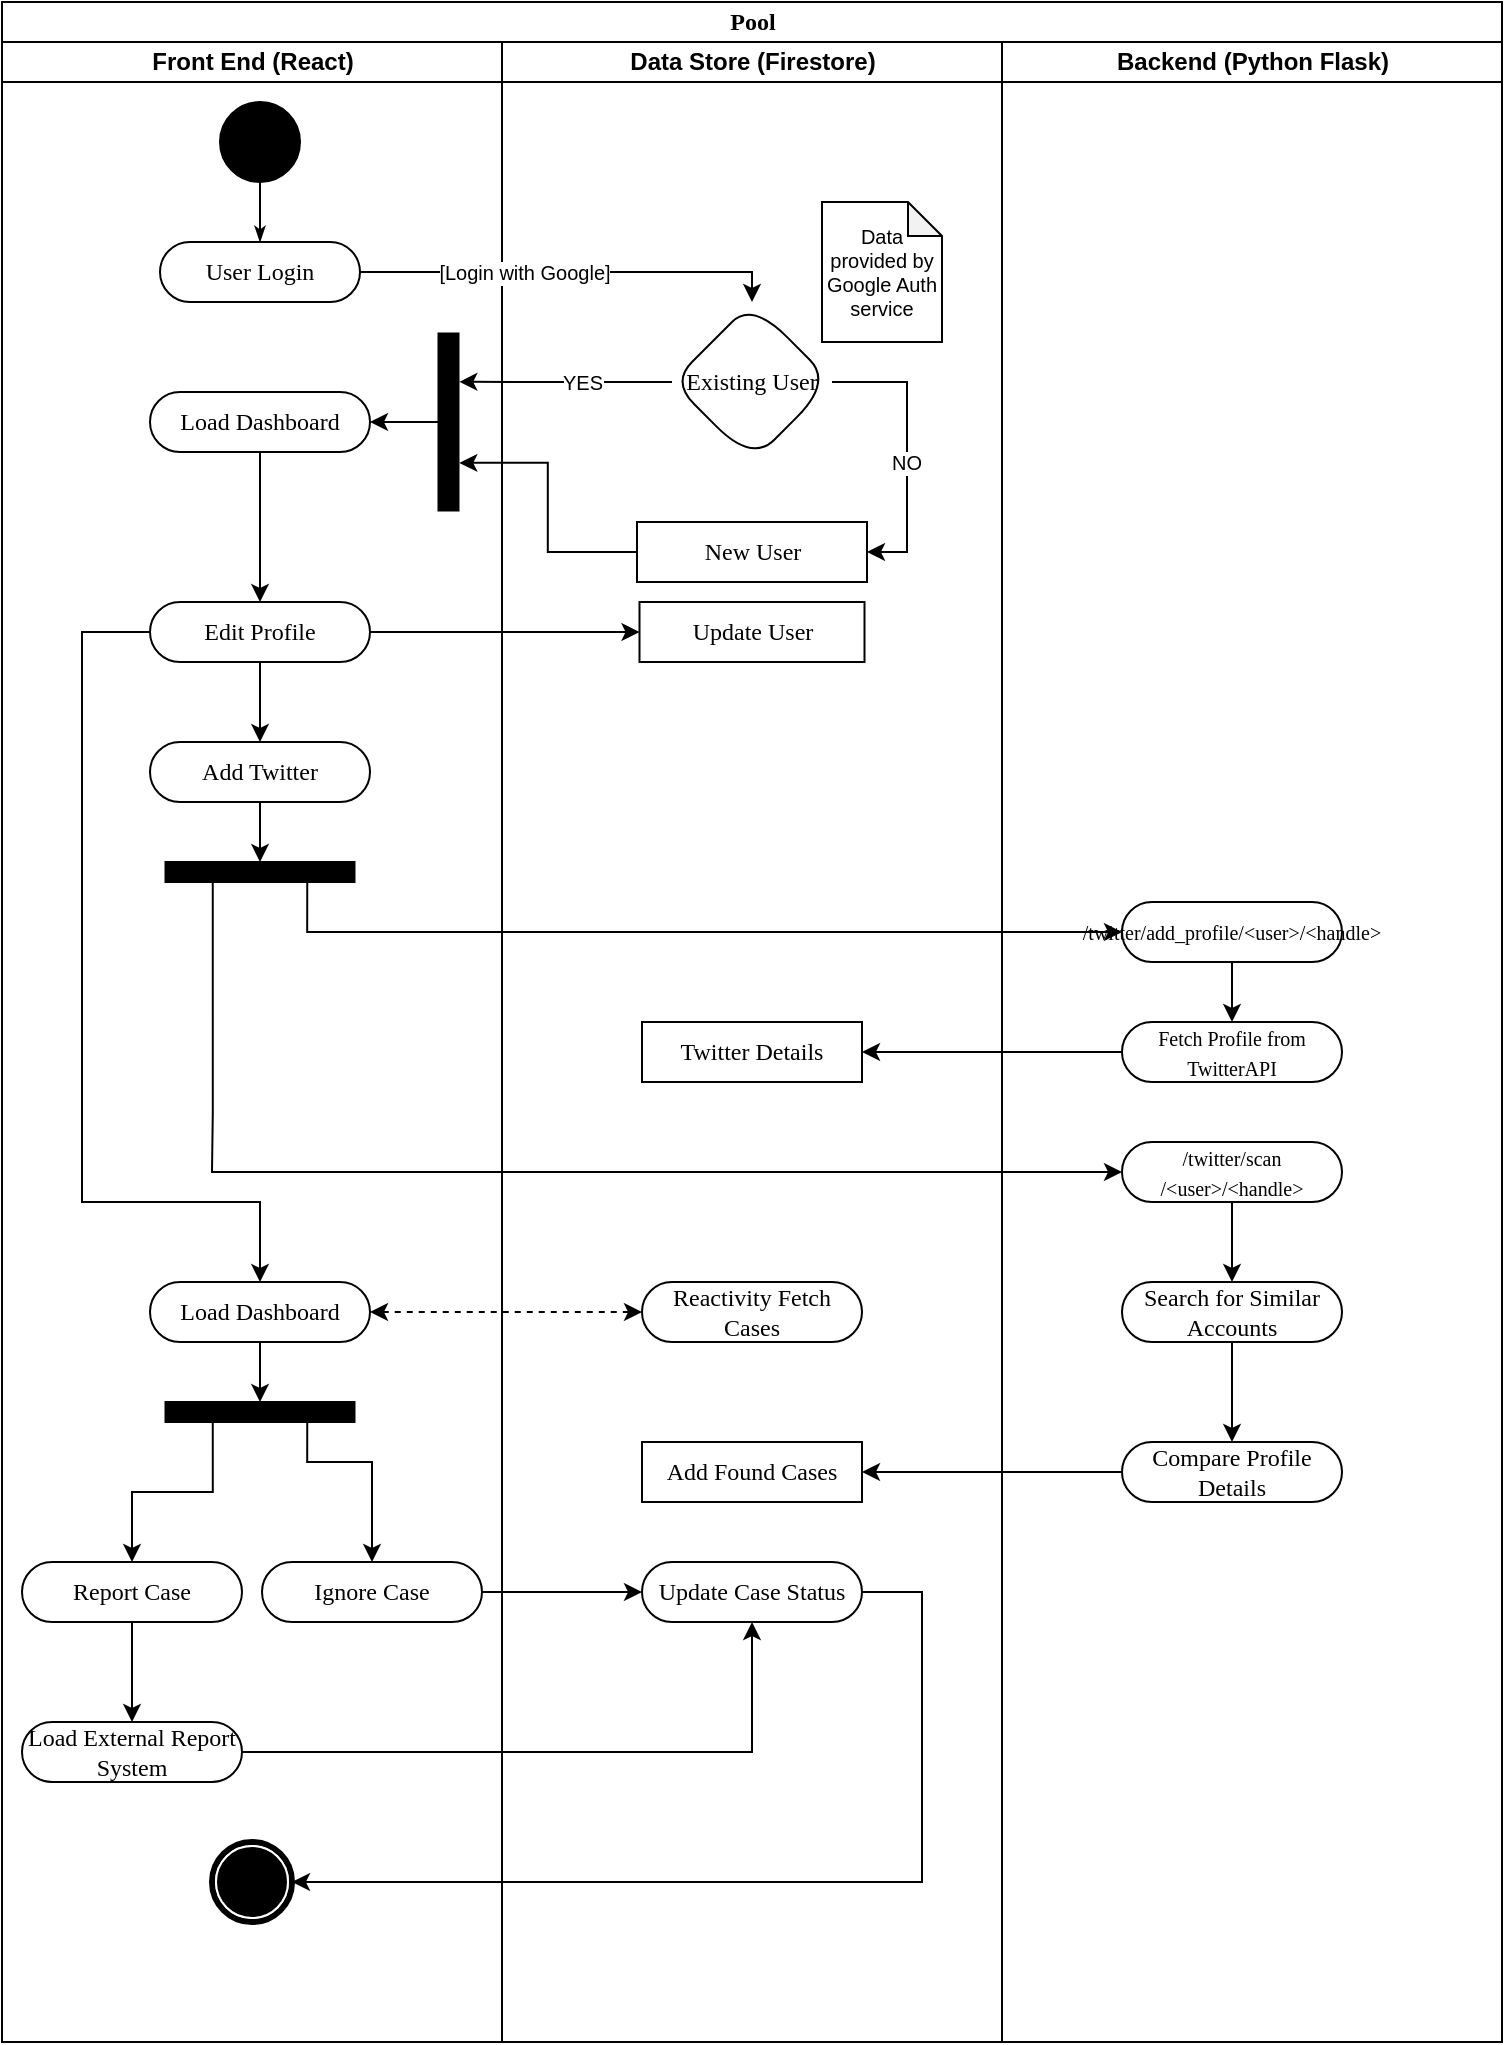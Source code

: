 <mxfile version="15.9.1" type="device"><diagram name="Page-1" id="0783ab3e-0a74-02c8-0abd-f7b4e66b4bec"><mxGraphModel dx="1185" dy="600" grid="1" gridSize="10" guides="1" tooltips="1" connect="1" arrows="1" fold="1" page="1" pageScale="1" pageWidth="850" pageHeight="1100" background="none" math="0" shadow="0"><root><mxCell id="0"/><mxCell id="1" parent="0"/><mxCell id="1c1d494c118603dd-1" value="Pool" style="swimlane;html=1;childLayout=stackLayout;startSize=20;rounded=0;shadow=0;comic=0;labelBackgroundColor=none;strokeWidth=1;fontFamily=Verdana;fontSize=12;align=center;" parent="1" vertex="1"><mxGeometry x="40" y="20" width="750" height="1020" as="geometry"/></mxCell><mxCell id="1c1d494c118603dd-2" value="Front End (React)" style="swimlane;html=1;startSize=20;" parent="1c1d494c118603dd-1" vertex="1"><mxGeometry y="20" width="250" height="1000" as="geometry"/></mxCell><mxCell id="60571a20871a0731-4" value="" style="ellipse;whiteSpace=wrap;html=1;rounded=0;shadow=0;comic=0;labelBackgroundColor=none;strokeWidth=1;fillColor=#000000;fontFamily=Verdana;fontSize=12;align=center;" parent="1c1d494c118603dd-2" vertex="1"><mxGeometry x="109" y="30" width="40" height="40" as="geometry"/></mxCell><mxCell id="60571a20871a0731-8" value="User Login" style="rounded=1;whiteSpace=wrap;html=1;shadow=0;comic=0;labelBackgroundColor=none;strokeWidth=1;fontFamily=Verdana;fontSize=12;align=center;arcSize=50;" parent="1c1d494c118603dd-2" vertex="1"><mxGeometry x="79" y="100" width="100" height="30" as="geometry"/></mxCell><mxCell id="1c1d494c118603dd-27" style="edgeStyle=orthogonalEdgeStyle;rounded=0;html=1;labelBackgroundColor=none;startArrow=none;startFill=0;startSize=5;endArrow=classicThin;endFill=1;endSize=5;jettySize=auto;orthogonalLoop=1;strokeWidth=1;fontFamily=Verdana;fontSize=12" parent="1c1d494c118603dd-2" source="60571a20871a0731-4" target="60571a20871a0731-8" edge="1"><mxGeometry relative="1" as="geometry"/></mxCell><mxCell id="z686i6m_X_vSz-IO7yLn-18" value="" style="edgeStyle=orthogonalEdgeStyle;rounded=0;orthogonalLoop=1;jettySize=auto;html=1;" edge="1" parent="1c1d494c118603dd-2" source="z686i6m_X_vSz-IO7yLn-7" target="z686i6m_X_vSz-IO7yLn-17"><mxGeometry relative="1" as="geometry"/></mxCell><mxCell id="z686i6m_X_vSz-IO7yLn-7" value="Load Dashboard" style="whiteSpace=wrap;html=1;rounded=1;shadow=0;fontFamily=Verdana;strokeWidth=1;arcSize=50;comic=0;" vertex="1" parent="1c1d494c118603dd-2"><mxGeometry x="74" y="175" width="110" height="30" as="geometry"/></mxCell><mxCell id="z686i6m_X_vSz-IO7yLn-14" style="edgeStyle=orthogonalEdgeStyle;rounded=0;orthogonalLoop=1;jettySize=auto;html=1;exitX=0.5;exitY=1;exitDx=0;exitDy=0;entryX=1;entryY=0.5;entryDx=0;entryDy=0;" edge="1" parent="1c1d494c118603dd-2" source="z686i6m_X_vSz-IO7yLn-12" target="z686i6m_X_vSz-IO7yLn-7"><mxGeometry relative="1" as="geometry"/></mxCell><mxCell id="z686i6m_X_vSz-IO7yLn-12" value="" style="whiteSpace=wrap;html=1;rounded=0;shadow=0;comic=0;labelBackgroundColor=none;strokeWidth=1;fillColor=#000000;fontFamily=Verdana;fontSize=12;align=center;rotation=90;" vertex="1" parent="1c1d494c118603dd-2"><mxGeometry x="179" y="185" width="88.5" height="10" as="geometry"/></mxCell><mxCell id="z686i6m_X_vSz-IO7yLn-26" value="" style="edgeStyle=orthogonalEdgeStyle;rounded=0;orthogonalLoop=1;jettySize=auto;html=1;" edge="1" parent="1c1d494c118603dd-2" source="z686i6m_X_vSz-IO7yLn-17" target="z686i6m_X_vSz-IO7yLn-25"><mxGeometry relative="1" as="geometry"/></mxCell><mxCell id="z686i6m_X_vSz-IO7yLn-17" value="Edit Profile" style="whiteSpace=wrap;html=1;rounded=1;shadow=0;fontFamily=Verdana;strokeWidth=1;arcSize=50;comic=0;" vertex="1" parent="1c1d494c118603dd-2"><mxGeometry x="74" y="280" width="110" height="30" as="geometry"/></mxCell><mxCell id="z686i6m_X_vSz-IO7yLn-37" style="edgeStyle=orthogonalEdgeStyle;rounded=0;orthogonalLoop=1;jettySize=auto;html=1;exitX=0.5;exitY=1;exitDx=0;exitDy=0;entryX=0.5;entryY=0;entryDx=0;entryDy=0;fontSize=10;" edge="1" parent="1c1d494c118603dd-2" source="z686i6m_X_vSz-IO7yLn-25" target="z686i6m_X_vSz-IO7yLn-36"><mxGeometry relative="1" as="geometry"/></mxCell><mxCell id="z686i6m_X_vSz-IO7yLn-25" value="Add Twitter" style="whiteSpace=wrap;html=1;rounded=1;shadow=0;fontFamily=Verdana;strokeWidth=1;arcSize=50;comic=0;" vertex="1" parent="1c1d494c118603dd-2"><mxGeometry x="74" y="350" width="110" height="30" as="geometry"/></mxCell><mxCell id="z686i6m_X_vSz-IO7yLn-36" value="" style="whiteSpace=wrap;html=1;rounded=0;shadow=0;comic=0;labelBackgroundColor=none;strokeWidth=1;fillColor=#000000;fontFamily=Verdana;fontSize=12;align=center;rotation=0;" vertex="1" parent="1c1d494c118603dd-2"><mxGeometry x="81.75" y="410" width="94.5" height="10" as="geometry"/></mxCell><mxCell id="z686i6m_X_vSz-IO7yLn-38" value="Load Dashboard" style="whiteSpace=wrap;html=1;rounded=1;shadow=0;fontFamily=Verdana;strokeWidth=1;arcSize=50;comic=0;" vertex="1" parent="1c1d494c118603dd-2"><mxGeometry x="74" y="620" width="110" height="30" as="geometry"/></mxCell><mxCell id="z686i6m_X_vSz-IO7yLn-39" value="" style="edgeStyle=orthogonalEdgeStyle;rounded=0;orthogonalLoop=1;jettySize=auto;html=1;fontSize=10;exitX=0;exitY=0.5;exitDx=0;exitDy=0;entryX=0.5;entryY=0;entryDx=0;entryDy=0;" edge="1" parent="1c1d494c118603dd-2" source="z686i6m_X_vSz-IO7yLn-17" target="z686i6m_X_vSz-IO7yLn-38"><mxGeometry relative="1" as="geometry"><Array as="points"><mxPoint x="40" y="295"/><mxPoint x="40" y="580"/><mxPoint x="129" y="580"/></Array></mxGeometry></mxCell><mxCell id="z686i6m_X_vSz-IO7yLn-64" style="edgeStyle=orthogonalEdgeStyle;rounded=0;orthogonalLoop=1;jettySize=auto;html=1;exitX=0.25;exitY=1;exitDx=0;exitDy=0;entryX=0.5;entryY=0;entryDx=0;entryDy=0;fontSize=10;" edge="1" parent="1c1d494c118603dd-2" source="z686i6m_X_vSz-IO7yLn-60" target="z686i6m_X_vSz-IO7yLn-63"><mxGeometry relative="1" as="geometry"/></mxCell><mxCell id="z686i6m_X_vSz-IO7yLn-60" value="" style="whiteSpace=wrap;html=1;rounded=0;shadow=0;comic=0;labelBackgroundColor=none;strokeWidth=1;fillColor=#000000;fontFamily=Verdana;fontSize=12;align=center;rotation=0;" vertex="1" parent="1c1d494c118603dd-2"><mxGeometry x="81.75" y="680" width="94.5" height="10" as="geometry"/></mxCell><mxCell id="z686i6m_X_vSz-IO7yLn-59" value="" style="edgeStyle=orthogonalEdgeStyle;rounded=0;orthogonalLoop=1;jettySize=auto;html=1;fontSize=10;entryX=0.5;entryY=0;entryDx=0;entryDy=0;" edge="1" parent="1c1d494c118603dd-2" source="z686i6m_X_vSz-IO7yLn-38" target="z686i6m_X_vSz-IO7yLn-60"><mxGeometry relative="1" as="geometry"><mxPoint x="150" y="660" as="targetPoint"/></mxGeometry></mxCell><mxCell id="z686i6m_X_vSz-IO7yLn-62" value="Ignore Case" style="whiteSpace=wrap;html=1;rounded=1;shadow=0;fontFamily=Verdana;strokeWidth=1;arcSize=50;comic=0;" vertex="1" parent="1c1d494c118603dd-2"><mxGeometry x="130" y="760" width="110" height="30" as="geometry"/></mxCell><mxCell id="z686i6m_X_vSz-IO7yLn-61" style="edgeStyle=orthogonalEdgeStyle;rounded=0;orthogonalLoop=1;jettySize=auto;html=1;exitX=0.75;exitY=1;exitDx=0;exitDy=0;fontSize=10;entryX=0.5;entryY=0;entryDx=0;entryDy=0;" edge="1" parent="1c1d494c118603dd-2" source="z686i6m_X_vSz-IO7yLn-60" target="z686i6m_X_vSz-IO7yLn-62"><mxGeometry relative="1" as="geometry"><mxPoint x="152.5" y="720" as="targetPoint"/><Array as="points"><mxPoint x="153" y="710"/><mxPoint x="185" y="710"/></Array></mxGeometry></mxCell><mxCell id="z686i6m_X_vSz-IO7yLn-68" value="" style="edgeStyle=orthogonalEdgeStyle;rounded=0;orthogonalLoop=1;jettySize=auto;html=1;fontSize=10;" edge="1" parent="1c1d494c118603dd-2" source="z686i6m_X_vSz-IO7yLn-63" target="z686i6m_X_vSz-IO7yLn-67"><mxGeometry relative="1" as="geometry"/></mxCell><mxCell id="z686i6m_X_vSz-IO7yLn-63" value="Report Case" style="whiteSpace=wrap;html=1;rounded=1;shadow=0;fontFamily=Verdana;strokeWidth=1;arcSize=50;comic=0;" vertex="1" parent="1c1d494c118603dd-2"><mxGeometry x="10" y="760" width="110" height="30" as="geometry"/></mxCell><mxCell id="z686i6m_X_vSz-IO7yLn-67" value="Load External Report System" style="whiteSpace=wrap;html=1;rounded=1;shadow=0;fontFamily=Verdana;strokeWidth=1;arcSize=50;comic=0;" vertex="1" parent="1c1d494c118603dd-2"><mxGeometry x="10" y="840" width="110" height="30" as="geometry"/></mxCell><mxCell id="60571a20871a0731-5" value="" style="shape=mxgraph.bpmn.shape;html=1;verticalLabelPosition=bottom;labelBackgroundColor=#ffffff;verticalAlign=top;perimeter=ellipsePerimeter;outline=end;symbol=terminate;rounded=0;shadow=0;comic=0;strokeWidth=1;fontFamily=Verdana;fontSize=12;align=center;" parent="1c1d494c118603dd-2" vertex="1"><mxGeometry x="105" y="900" width="40" height="40" as="geometry"/></mxCell><mxCell id="z686i6m_X_vSz-IO7yLn-51" value="" style="edgeStyle=orthogonalEdgeStyle;rounded=0;orthogonalLoop=1;jettySize=auto;html=1;fontSize=10;dashed=1;startArrow=classic;startFill=1;" edge="1" parent="1c1d494c118603dd-1" source="z686i6m_X_vSz-IO7yLn-38" target="z686i6m_X_vSz-IO7yLn-50"><mxGeometry relative="1" as="geometry"/></mxCell><mxCell id="z686i6m_X_vSz-IO7yLn-66" value="" style="edgeStyle=orthogonalEdgeStyle;rounded=0;orthogonalLoop=1;jettySize=auto;html=1;fontSize=10;" edge="1" parent="1c1d494c118603dd-1" source="z686i6m_X_vSz-IO7yLn-62" target="z686i6m_X_vSz-IO7yLn-65"><mxGeometry relative="1" as="geometry"/></mxCell><mxCell id="z686i6m_X_vSz-IO7yLn-69" style="edgeStyle=orthogonalEdgeStyle;rounded=0;orthogonalLoop=1;jettySize=auto;html=1;exitX=1;exitY=0.5;exitDx=0;exitDy=0;entryX=0.5;entryY=1;entryDx=0;entryDy=0;fontSize=10;" edge="1" parent="1c1d494c118603dd-1" source="z686i6m_X_vSz-IO7yLn-67" target="z686i6m_X_vSz-IO7yLn-65"><mxGeometry relative="1" as="geometry"/></mxCell><mxCell id="z686i6m_X_vSz-IO7yLn-70" style="edgeStyle=orthogonalEdgeStyle;rounded=0;orthogonalLoop=1;jettySize=auto;html=1;exitX=1;exitY=0.5;exitDx=0;exitDy=0;fontSize=10;entryX=1;entryY=0.5;entryDx=0;entryDy=0;" edge="1" parent="1c1d494c118603dd-1" source="z686i6m_X_vSz-IO7yLn-65" target="60571a20871a0731-5"><mxGeometry relative="1" as="geometry"><mxPoint x="570" y="880" as="targetPoint"/><Array as="points"><mxPoint x="460" y="795"/><mxPoint x="460" y="940"/></Array></mxGeometry></mxCell><mxCell id="1c1d494c118603dd-3" value="Data Store (Firestore)" style="swimlane;html=1;startSize=20;" parent="1c1d494c118603dd-1" vertex="1"><mxGeometry x="250" y="20" width="250" height="1000" as="geometry"/></mxCell><mxCell id="z686i6m_X_vSz-IO7yLn-2" value="Existing User" style="rhombus;whiteSpace=wrap;html=1;rounded=1;shadow=0;fontFamily=Verdana;strokeWidth=1;arcSize=50;comic=0;" vertex="1" parent="1c1d494c118603dd-3"><mxGeometry x="85" y="130" width="80" height="80" as="geometry"/></mxCell><mxCell id="z686i6m_X_vSz-IO7yLn-10" value="New User" style="whiteSpace=wrap;html=1;rounded=0;shadow=0;fontFamily=Verdana;strokeWidth=1;arcSize=50;comic=0;" vertex="1" parent="1c1d494c118603dd-3"><mxGeometry x="67.5" y="240" width="115" height="30" as="geometry"/></mxCell><mxCell id="z686i6m_X_vSz-IO7yLn-11" value="" style="edgeStyle=orthogonalEdgeStyle;rounded=0;orthogonalLoop=1;jettySize=auto;html=1;exitX=1;exitY=0.5;exitDx=0;exitDy=0;entryX=1;entryY=0.5;entryDx=0;entryDy=0;" edge="1" parent="1c1d494c118603dd-3" source="z686i6m_X_vSz-IO7yLn-2" target="z686i6m_X_vSz-IO7yLn-10"><mxGeometry relative="1" as="geometry"/></mxCell><mxCell id="z686i6m_X_vSz-IO7yLn-47" value="NO" style="edgeLabel;html=1;align=center;verticalAlign=middle;resizable=0;points=[];fontSize=10;" vertex="1" connectable="0" parent="z686i6m_X_vSz-IO7yLn-11"><mxGeometry x="-0.029" y="-1" relative="1" as="geometry"><mxPoint y="8" as="offset"/></mxGeometry></mxCell><mxCell id="z686i6m_X_vSz-IO7yLn-23" value="Update User" style="whiteSpace=wrap;html=1;rounded=0;shadow=0;fontFamily=Verdana;strokeWidth=1;arcSize=50;comic=0;" vertex="1" parent="1c1d494c118603dd-3"><mxGeometry x="68.75" y="280" width="112.5" height="30" as="geometry"/></mxCell><mxCell id="z686i6m_X_vSz-IO7yLn-32" value="Twitter Details" style="whiteSpace=wrap;html=1;rounded=0;shadow=0;fontFamily=Verdana;strokeWidth=1;arcSize=50;comic=0;" vertex="1" parent="1c1d494c118603dd-3"><mxGeometry x="70" y="490" width="110" height="30" as="geometry"/></mxCell><mxCell id="z686i6m_X_vSz-IO7yLn-44" value="&lt;div align=&quot;center&quot;&gt;Data provided by Google Auth service&lt;/div&gt;" style="shape=note;whiteSpace=wrap;html=1;backgroundOutline=1;darkOpacity=0.05;fontSize=10;align=center;size=17;" vertex="1" parent="1c1d494c118603dd-3"><mxGeometry x="160" y="80" width="60" height="70" as="geometry"/></mxCell><mxCell id="z686i6m_X_vSz-IO7yLn-50" value="Reactivity Fetch Cases" style="whiteSpace=wrap;html=1;rounded=1;shadow=0;fontFamily=Verdana;strokeWidth=1;arcSize=50;comic=0;" vertex="1" parent="1c1d494c118603dd-3"><mxGeometry x="70" y="620" width="110" height="30" as="geometry"/></mxCell><mxCell id="z686i6m_X_vSz-IO7yLn-56" value="Add Found Cases" style="whiteSpace=wrap;html=1;rounded=0;shadow=0;fontFamily=Verdana;strokeWidth=1;arcSize=50;comic=0;" vertex="1" parent="1c1d494c118603dd-3"><mxGeometry x="70" y="700" width="110" height="30" as="geometry"/></mxCell><mxCell id="z686i6m_X_vSz-IO7yLn-65" value="Update Case Status" style="whiteSpace=wrap;html=1;rounded=1;shadow=0;fontFamily=Verdana;strokeWidth=1;arcSize=50;comic=0;" vertex="1" parent="1c1d494c118603dd-3"><mxGeometry x="70" y="760" width="110" height="30" as="geometry"/></mxCell><mxCell id="z686i6m_X_vSz-IO7yLn-28" value="" style="edgeStyle=orthogonalEdgeStyle;rounded=0;orthogonalLoop=1;jettySize=auto;html=1;exitX=0.75;exitY=1;exitDx=0;exitDy=0;" edge="1" parent="1c1d494c118603dd-1" source="z686i6m_X_vSz-IO7yLn-36" target="z686i6m_X_vSz-IO7yLn-27"><mxGeometry relative="1" as="geometry"><mxPoint x="160" y="460" as="sourcePoint"/><Array as="points"><mxPoint x="153" y="465"/></Array></mxGeometry></mxCell><mxCell id="1c1d494c118603dd-4" value="Backend (Python Flask)" style="swimlane;html=1;startSize=20;" parent="1c1d494c118603dd-1" vertex="1"><mxGeometry x="500" y="20" width="250" height="1000" as="geometry"/></mxCell><mxCell id="z686i6m_X_vSz-IO7yLn-30" value="" style="edgeStyle=orthogonalEdgeStyle;rounded=0;orthogonalLoop=1;jettySize=auto;html=1;fontSize=10;exitX=0.5;exitY=1;exitDx=0;exitDy=0;entryX=0.5;entryY=0;entryDx=0;entryDy=0;" edge="1" parent="1c1d494c118603dd-4" source="z686i6m_X_vSz-IO7yLn-27" target="z686i6m_X_vSz-IO7yLn-29"><mxGeometry relative="1" as="geometry"/></mxCell><mxCell id="z686i6m_X_vSz-IO7yLn-27" value="&lt;font style=&quot;font-size: 10px&quot;&gt;/twitter/add_profile/&amp;lt;user&amp;gt;/&amp;lt;handle&amp;gt;&lt;/font&gt;" style="whiteSpace=wrap;html=1;rounded=1;shadow=0;fontFamily=Verdana;strokeWidth=1;arcSize=50;comic=0;" vertex="1" parent="1c1d494c118603dd-4"><mxGeometry x="60" y="430" width="110" height="30" as="geometry"/></mxCell><mxCell id="z686i6m_X_vSz-IO7yLn-29" value="&lt;font style=&quot;font-size: 10px&quot;&gt;Fetch Profile from TwitterAPI&lt;/font&gt;" style="whiteSpace=wrap;html=1;rounded=1;shadow=0;fontFamily=Verdana;strokeWidth=1;arcSize=50;comic=0;" vertex="1" parent="1c1d494c118603dd-4"><mxGeometry x="60" y="490" width="110" height="30" as="geometry"/></mxCell><mxCell id="z686i6m_X_vSz-IO7yLn-34" value="&lt;div&gt;&lt;font style=&quot;font-size: 10px&quot;&gt;/twitter/scan&lt;/font&gt;&lt;/div&gt;&lt;div&gt;&lt;font style=&quot;font-size: 10px&quot;&gt;/&amp;lt;user&amp;gt;/&amp;lt;handle&amp;gt;&lt;/font&gt;&lt;/div&gt;" style="whiteSpace=wrap;html=1;rounded=1;shadow=0;fontFamily=Verdana;strokeWidth=1;arcSize=50;comic=0;" vertex="1" parent="1c1d494c118603dd-4"><mxGeometry x="60" y="550" width="110" height="30" as="geometry"/></mxCell><mxCell id="z686i6m_X_vSz-IO7yLn-55" value="" style="edgeStyle=orthogonalEdgeStyle;rounded=0;orthogonalLoop=1;jettySize=auto;html=1;fontSize=10;" edge="1" parent="1c1d494c118603dd-4" source="z686i6m_X_vSz-IO7yLn-52" target="z686i6m_X_vSz-IO7yLn-54"><mxGeometry relative="1" as="geometry"/></mxCell><mxCell id="z686i6m_X_vSz-IO7yLn-52" value="&lt;div&gt;Search for Similar Accounts&lt;/div&gt;" style="whiteSpace=wrap;html=1;rounded=1;shadow=0;fontFamily=Verdana;strokeWidth=1;arcSize=50;comic=0;" vertex="1" parent="1c1d494c118603dd-4"><mxGeometry x="60" y="620" width="110" height="30" as="geometry"/></mxCell><mxCell id="z686i6m_X_vSz-IO7yLn-53" value="" style="edgeStyle=orthogonalEdgeStyle;rounded=0;orthogonalLoop=1;jettySize=auto;html=1;fontSize=10;" edge="1" parent="1c1d494c118603dd-4" source="z686i6m_X_vSz-IO7yLn-34" target="z686i6m_X_vSz-IO7yLn-52"><mxGeometry relative="1" as="geometry"/></mxCell><mxCell id="z686i6m_X_vSz-IO7yLn-54" value="&lt;div&gt;Compare Profile Details&lt;/div&gt;" style="whiteSpace=wrap;html=1;rounded=1;shadow=0;fontFamily=Verdana;strokeWidth=1;arcSize=50;comic=0;" vertex="1" parent="1c1d494c118603dd-4"><mxGeometry x="60" y="700" width="110" height="30" as="geometry"/></mxCell><mxCell id="z686i6m_X_vSz-IO7yLn-3" value="" style="edgeStyle=orthogonalEdgeStyle;rounded=0;orthogonalLoop=1;jettySize=auto;html=1;entryX=0.5;entryY=0;entryDx=0;entryDy=0;" edge="1" parent="1c1d494c118603dd-1" source="60571a20871a0731-8" target="z686i6m_X_vSz-IO7yLn-2"><mxGeometry relative="1" as="geometry"><Array as="points"><mxPoint x="375" y="135"/></Array></mxGeometry></mxCell><mxCell id="z686i6m_X_vSz-IO7yLn-42" value="[Login with Google]" style="edgeLabel;html=1;align=center;verticalAlign=middle;resizable=0;points=[];fontSize=10;" vertex="1" connectable="0" parent="z686i6m_X_vSz-IO7yLn-3"><mxGeometry x="-0.627" y="3" relative="1" as="geometry"><mxPoint x="42" y="3" as="offset"/></mxGeometry></mxCell><mxCell id="z686i6m_X_vSz-IO7yLn-13" style="edgeStyle=orthogonalEdgeStyle;rounded=0;orthogonalLoop=1;jettySize=auto;html=1;exitX=0;exitY=0.5;exitDx=0;exitDy=0;entryX=0.731;entryY=-0.041;entryDx=0;entryDy=0;entryPerimeter=0;" edge="1" parent="1c1d494c118603dd-1" source="z686i6m_X_vSz-IO7yLn-10" target="z686i6m_X_vSz-IO7yLn-12"><mxGeometry relative="1" as="geometry"/></mxCell><mxCell id="z686i6m_X_vSz-IO7yLn-16" style="edgeStyle=orthogonalEdgeStyle;rounded=0;orthogonalLoop=1;jettySize=auto;html=1;exitX=0;exitY=0.5;exitDx=0;exitDy=0;entryX=0.273;entryY=-0.041;entryDx=0;entryDy=0;entryPerimeter=0;" edge="1" parent="1c1d494c118603dd-1" source="z686i6m_X_vSz-IO7yLn-2" target="z686i6m_X_vSz-IO7yLn-12"><mxGeometry relative="1" as="geometry"/></mxCell><mxCell id="z686i6m_X_vSz-IO7yLn-46" value="&lt;div&gt;YES&lt;/div&gt;" style="edgeLabel;html=1;align=center;verticalAlign=middle;resizable=0;points=[];fontSize=10;" vertex="1" connectable="0" parent="z686i6m_X_vSz-IO7yLn-16"><mxGeometry x="-0.233" y="2" relative="1" as="geometry"><mxPoint x="-4" y="-2" as="offset"/></mxGeometry></mxCell><mxCell id="z686i6m_X_vSz-IO7yLn-24" value="" style="edgeStyle=orthogonalEdgeStyle;rounded=0;orthogonalLoop=1;jettySize=auto;html=1;" edge="1" parent="1c1d494c118603dd-1" source="z686i6m_X_vSz-IO7yLn-17" target="z686i6m_X_vSz-IO7yLn-23"><mxGeometry relative="1" as="geometry"/></mxCell><mxCell id="z686i6m_X_vSz-IO7yLn-33" value="" style="edgeStyle=orthogonalEdgeStyle;rounded=0;orthogonalLoop=1;jettySize=auto;html=1;fontSize=10;" edge="1" parent="1c1d494c118603dd-1" source="z686i6m_X_vSz-IO7yLn-29" target="z686i6m_X_vSz-IO7yLn-32"><mxGeometry relative="1" as="geometry"/></mxCell><mxCell id="z686i6m_X_vSz-IO7yLn-35" value="" style="edgeStyle=orthogonalEdgeStyle;rounded=0;orthogonalLoop=1;jettySize=auto;html=1;fontSize=10;entryX=0;entryY=0.5;entryDx=0;entryDy=0;exitX=0.25;exitY=1;exitDx=0;exitDy=0;" edge="1" parent="1c1d494c118603dd-1" source="z686i6m_X_vSz-IO7yLn-36" target="z686i6m_X_vSz-IO7yLn-34"><mxGeometry relative="1" as="geometry"><mxPoint x="90" y="450" as="sourcePoint"/><Array as="points"><mxPoint x="105" y="555"/><mxPoint x="105" y="585"/></Array></mxGeometry></mxCell><mxCell id="z686i6m_X_vSz-IO7yLn-57" value="" style="edgeStyle=orthogonalEdgeStyle;rounded=0;orthogonalLoop=1;jettySize=auto;html=1;fontSize=10;exitX=0;exitY=0.5;exitDx=0;exitDy=0;entryX=1;entryY=0.5;entryDx=0;entryDy=0;" edge="1" parent="1c1d494c118603dd-1" source="z686i6m_X_vSz-IO7yLn-54" target="z686i6m_X_vSz-IO7yLn-56"><mxGeometry relative="1" as="geometry"/></mxCell></root></mxGraphModel></diagram></mxfile>